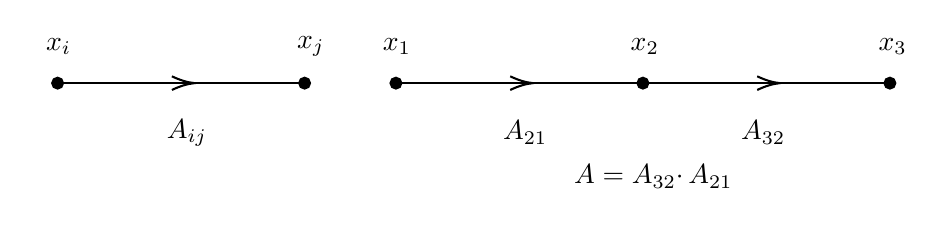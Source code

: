	
	
	\tikzset{every picture/.style={line width=0.75pt}} %set default line width to 0.75pt        
	
	\begin{tikzpicture}[x=0.75pt,y=0.75pt,yscale=-1,xscale=1]
	%uncomment if require: \path (0,300); %set diagram left start at 0, and has height of 300
	
	%Straight Lines [id:da2645604679508091] 
	\draw    (100,127) -- (164,127) ;
	\draw [shift={(166,127)}, rotate = 180] [color={rgb, 255:red, 0; green, 0; blue, 0 }  ][line width=0.75]    (10.93,-3.29) .. controls (6.95,-1.4) and (3.31,-0.3) .. (0,0) .. controls (3.31,0.3) and (6.95,1.4) .. (10.93,3.29)   ;
	
	%Straight Lines [id:da5282887023752798] 
	\draw    (166,127) -- (219,127) ;
	
	
	%Flowchart: Connector [id:dp24093442897466288] 
	\draw  [fill={rgb, 255:red, 0; green, 0; blue, 0 }  ,fill opacity=1 ] (97.39,127) .. controls (97.39,125.56) and (98.56,124.39) .. (100,124.39) .. controls (101.44,124.39) and (102.61,125.56) .. (102.61,127) .. controls (102.61,128.44) and (101.44,129.61) .. (100,129.61) .. controls (98.56,129.61) and (97.39,128.44) .. (97.39,127) -- cycle ;
	%Flowchart: Connector [id:dp09137978863303431] 
	\draw  [fill={rgb, 255:red, 0; green, 0; blue, 0 }  ,fill opacity=1 ] (216.39,127) .. controls (216.39,125.56) and (217.56,124.39) .. (219,124.39) .. controls (220.44,124.39) and (221.61,125.56) .. (221.61,127) .. controls (221.61,128.44) and (220.44,129.61) .. (219,129.61) .. controls (217.56,129.61) and (216.39,128.44) .. (216.39,127) -- cycle ;
	%Straight Lines [id:da5682374240056367] 
	\draw    (263,127) -- (327,127) ;
	\draw [shift={(329,127)}, rotate = 180] [color={rgb, 255:red, 0; green, 0; blue, 0 }  ][line width=0.75]    (10.93,-3.29) .. controls (6.95,-1.4) and (3.31,-0.3) .. (0,0) .. controls (3.31,0.3) and (6.95,1.4) .. (10.93,3.29)   ;
	
	%Straight Lines [id:da9888198098011782] 
	\draw    (329,127) -- (382,127) ;
	
	
	%Flowchart: Connector [id:dp31773307782267945] 
	\draw  [fill={rgb, 255:red, 0; green, 0; blue, 0 }  ,fill opacity=1 ] (260.39,127) .. controls (260.39,125.56) and (261.56,124.39) .. (263,124.39) .. controls (264.44,124.39) and (265.61,125.56) .. (265.61,127) .. controls (265.61,128.44) and (264.44,129.61) .. (263,129.61) .. controls (261.56,129.61) and (260.39,128.44) .. (260.39,127) -- cycle ;
	%Flowchart: Connector [id:dp04076917753662146] 
	\draw  [fill={rgb, 255:red, 0; green, 0; blue, 0 }  ,fill opacity=1 ] (379.39,127) .. controls (379.39,125.56) and (380.56,124.39) .. (382,124.39) .. controls (383.44,124.39) and (384.61,125.56) .. (384.61,127) .. controls (384.61,128.44) and (383.44,129.61) .. (382,129.61) .. controls (380.56,129.61) and (379.39,128.44) .. (379.39,127) -- cycle ;
	%Straight Lines [id:da09323604628620097] 
	\draw    (382,127) -- (446,127) ;
	\draw [shift={(448,127)}, rotate = 180] [color={rgb, 255:red, 0; green, 0; blue, 0 }  ][line width=0.75]    (10.93,-3.29) .. controls (6.95,-1.4) and (3.31,-0.3) .. (0,0) .. controls (3.31,0.3) and (6.95,1.4) .. (10.93,3.29)   ;
	
	%Straight Lines [id:da08735784921599854] 
	\draw    (448,127) -- (501,127) ;
	
	
	%Flowchart: Connector [id:dp6288301261150899] 
	\draw  [fill={rgb, 255:red, 0; green, 0; blue, 0 }  ,fill opacity=1 ] (498.39,127) .. controls (498.39,125.56) and (499.56,124.39) .. (501,124.39) .. controls (502.44,124.39) and (503.61,125.56) .. (503.61,127) .. controls (503.61,128.44) and (502.44,129.61) .. (501,129.61) .. controls (499.56,129.61) and (498.39,128.44) .. (498.39,127) -- cycle ;
	
	% Text Node
	\draw (162.33,150.83) node   {$A_{ij}$};
	% Text Node
	\draw (100.5,109.5) node   {$x_{i}$};
	% Text Node
	\draw (222,109.5) node   {$x_{j}$};
	% Text Node
	\draw (325.33,150.83) node   {$A_{21}$};
	% Text Node
	\draw (263.5,109.5) node   {$x_{1}$};
	% Text Node
	\draw (382.92,109.5) node   {$x_{2}$};
	% Text Node
	\draw (502.33,109.5) node   {$x_{3}$};
	% Text Node
	\draw (440,150.83) node   {$A_{32}$};
	% Text Node
	\draw (387,172) node   {$A=A_{32} \cdotp A_{21}$};
	
	
	\end{tikzpicture}